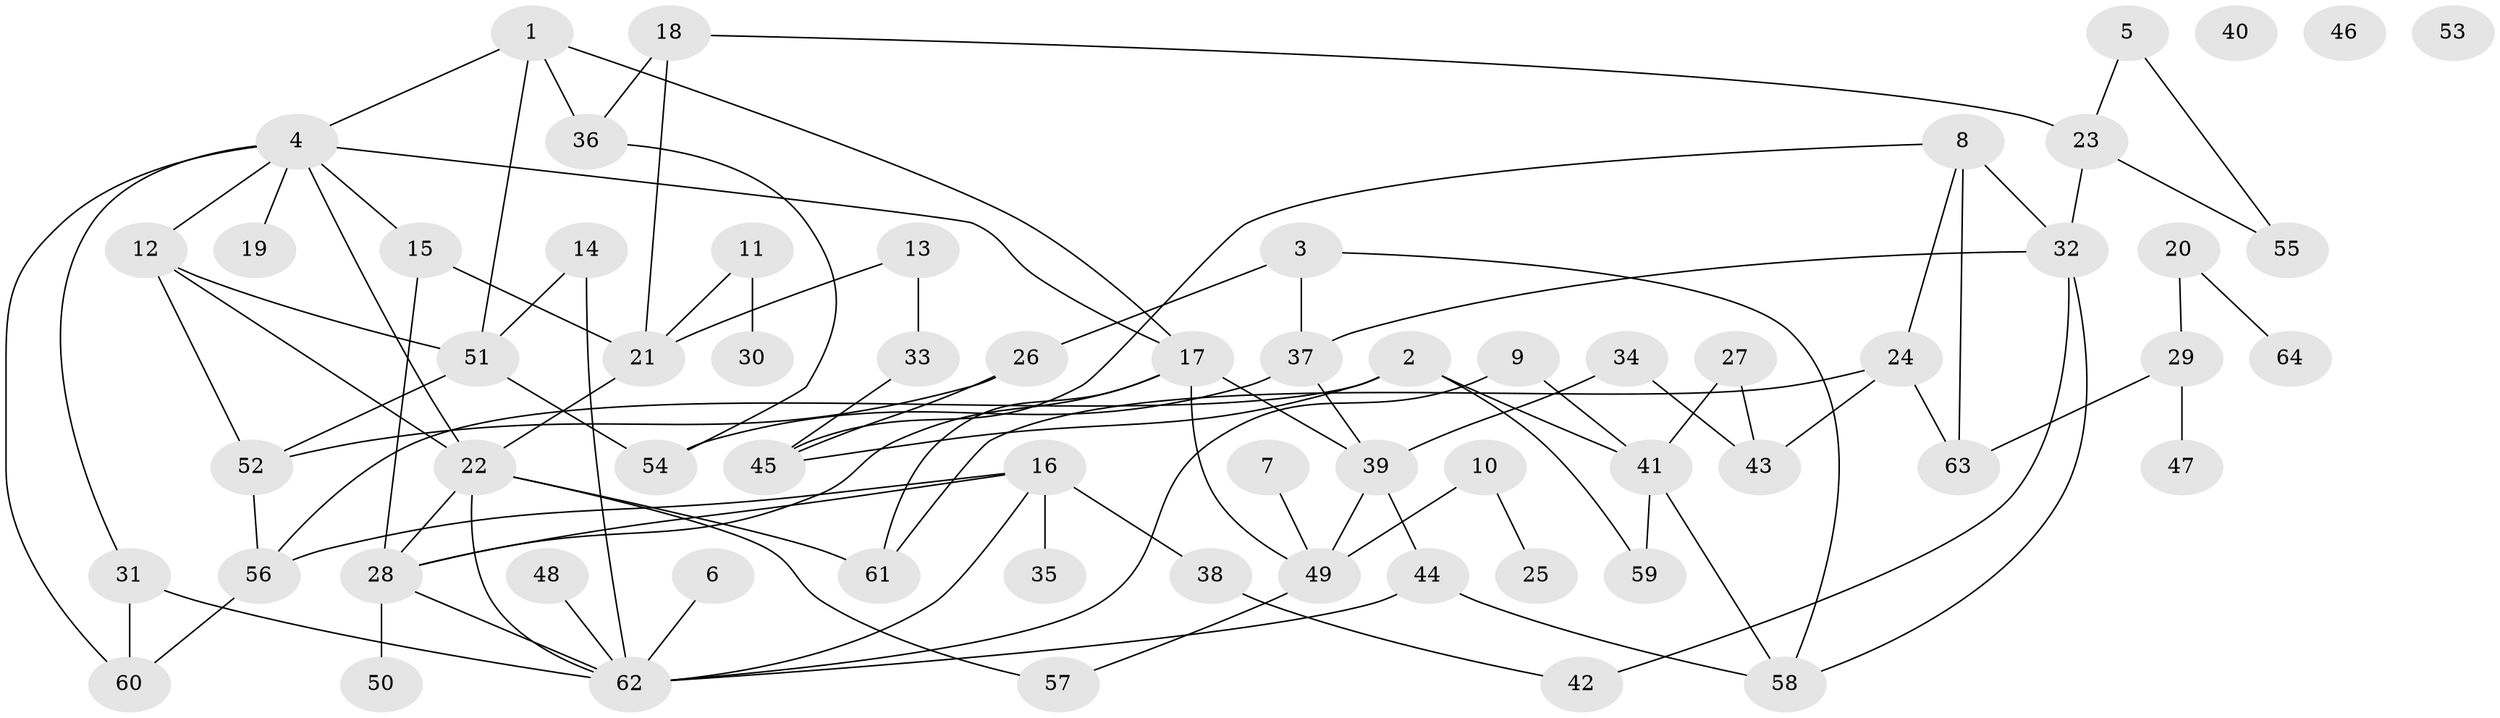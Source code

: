 // coarse degree distribution, {1: 0.3125, 2: 0.15625, 4: 0.15625, 5: 0.09375, 3: 0.09375, 0: 0.09375, 6: 0.03125, 8: 0.03125, 10: 0.03125}
// Generated by graph-tools (version 1.1) at 2025/42/03/04/25 21:42:27]
// undirected, 64 vertices, 97 edges
graph export_dot {
graph [start="1"]
  node [color=gray90,style=filled];
  1;
  2;
  3;
  4;
  5;
  6;
  7;
  8;
  9;
  10;
  11;
  12;
  13;
  14;
  15;
  16;
  17;
  18;
  19;
  20;
  21;
  22;
  23;
  24;
  25;
  26;
  27;
  28;
  29;
  30;
  31;
  32;
  33;
  34;
  35;
  36;
  37;
  38;
  39;
  40;
  41;
  42;
  43;
  44;
  45;
  46;
  47;
  48;
  49;
  50;
  51;
  52;
  53;
  54;
  55;
  56;
  57;
  58;
  59;
  60;
  61;
  62;
  63;
  64;
  1 -- 4;
  1 -- 17;
  1 -- 36;
  1 -- 51;
  2 -- 41;
  2 -- 45;
  2 -- 56;
  2 -- 59;
  3 -- 26;
  3 -- 37;
  3 -- 58;
  4 -- 12;
  4 -- 15;
  4 -- 17;
  4 -- 19;
  4 -- 22;
  4 -- 31;
  4 -- 60;
  5 -- 23;
  5 -- 55;
  6 -- 62;
  7 -- 49;
  8 -- 24;
  8 -- 32;
  8 -- 45;
  8 -- 63;
  9 -- 41;
  9 -- 62;
  10 -- 25;
  10 -- 49;
  11 -- 21;
  11 -- 30;
  12 -- 22;
  12 -- 51;
  12 -- 52;
  13 -- 21;
  13 -- 33;
  14 -- 51;
  14 -- 62;
  15 -- 21;
  15 -- 28;
  16 -- 28;
  16 -- 35;
  16 -- 38;
  16 -- 56;
  16 -- 62;
  17 -- 28;
  17 -- 39;
  17 -- 49;
  17 -- 61;
  18 -- 21;
  18 -- 23;
  18 -- 36;
  20 -- 29;
  20 -- 64;
  21 -- 22;
  22 -- 28;
  22 -- 57;
  22 -- 61;
  22 -- 62;
  23 -- 32;
  23 -- 55;
  24 -- 43;
  24 -- 61;
  24 -- 63;
  26 -- 45;
  26 -- 52;
  27 -- 41;
  27 -- 43;
  28 -- 50;
  28 -- 62;
  29 -- 47;
  29 -- 63;
  31 -- 60;
  31 -- 62;
  32 -- 37;
  32 -- 42;
  32 -- 58;
  33 -- 45;
  34 -- 39;
  34 -- 43;
  36 -- 54;
  37 -- 39;
  37 -- 54;
  38 -- 42;
  39 -- 44;
  39 -- 49;
  41 -- 58;
  41 -- 59;
  44 -- 58;
  44 -- 62;
  48 -- 62;
  49 -- 57;
  51 -- 52;
  51 -- 54;
  52 -- 56;
  56 -- 60;
}
